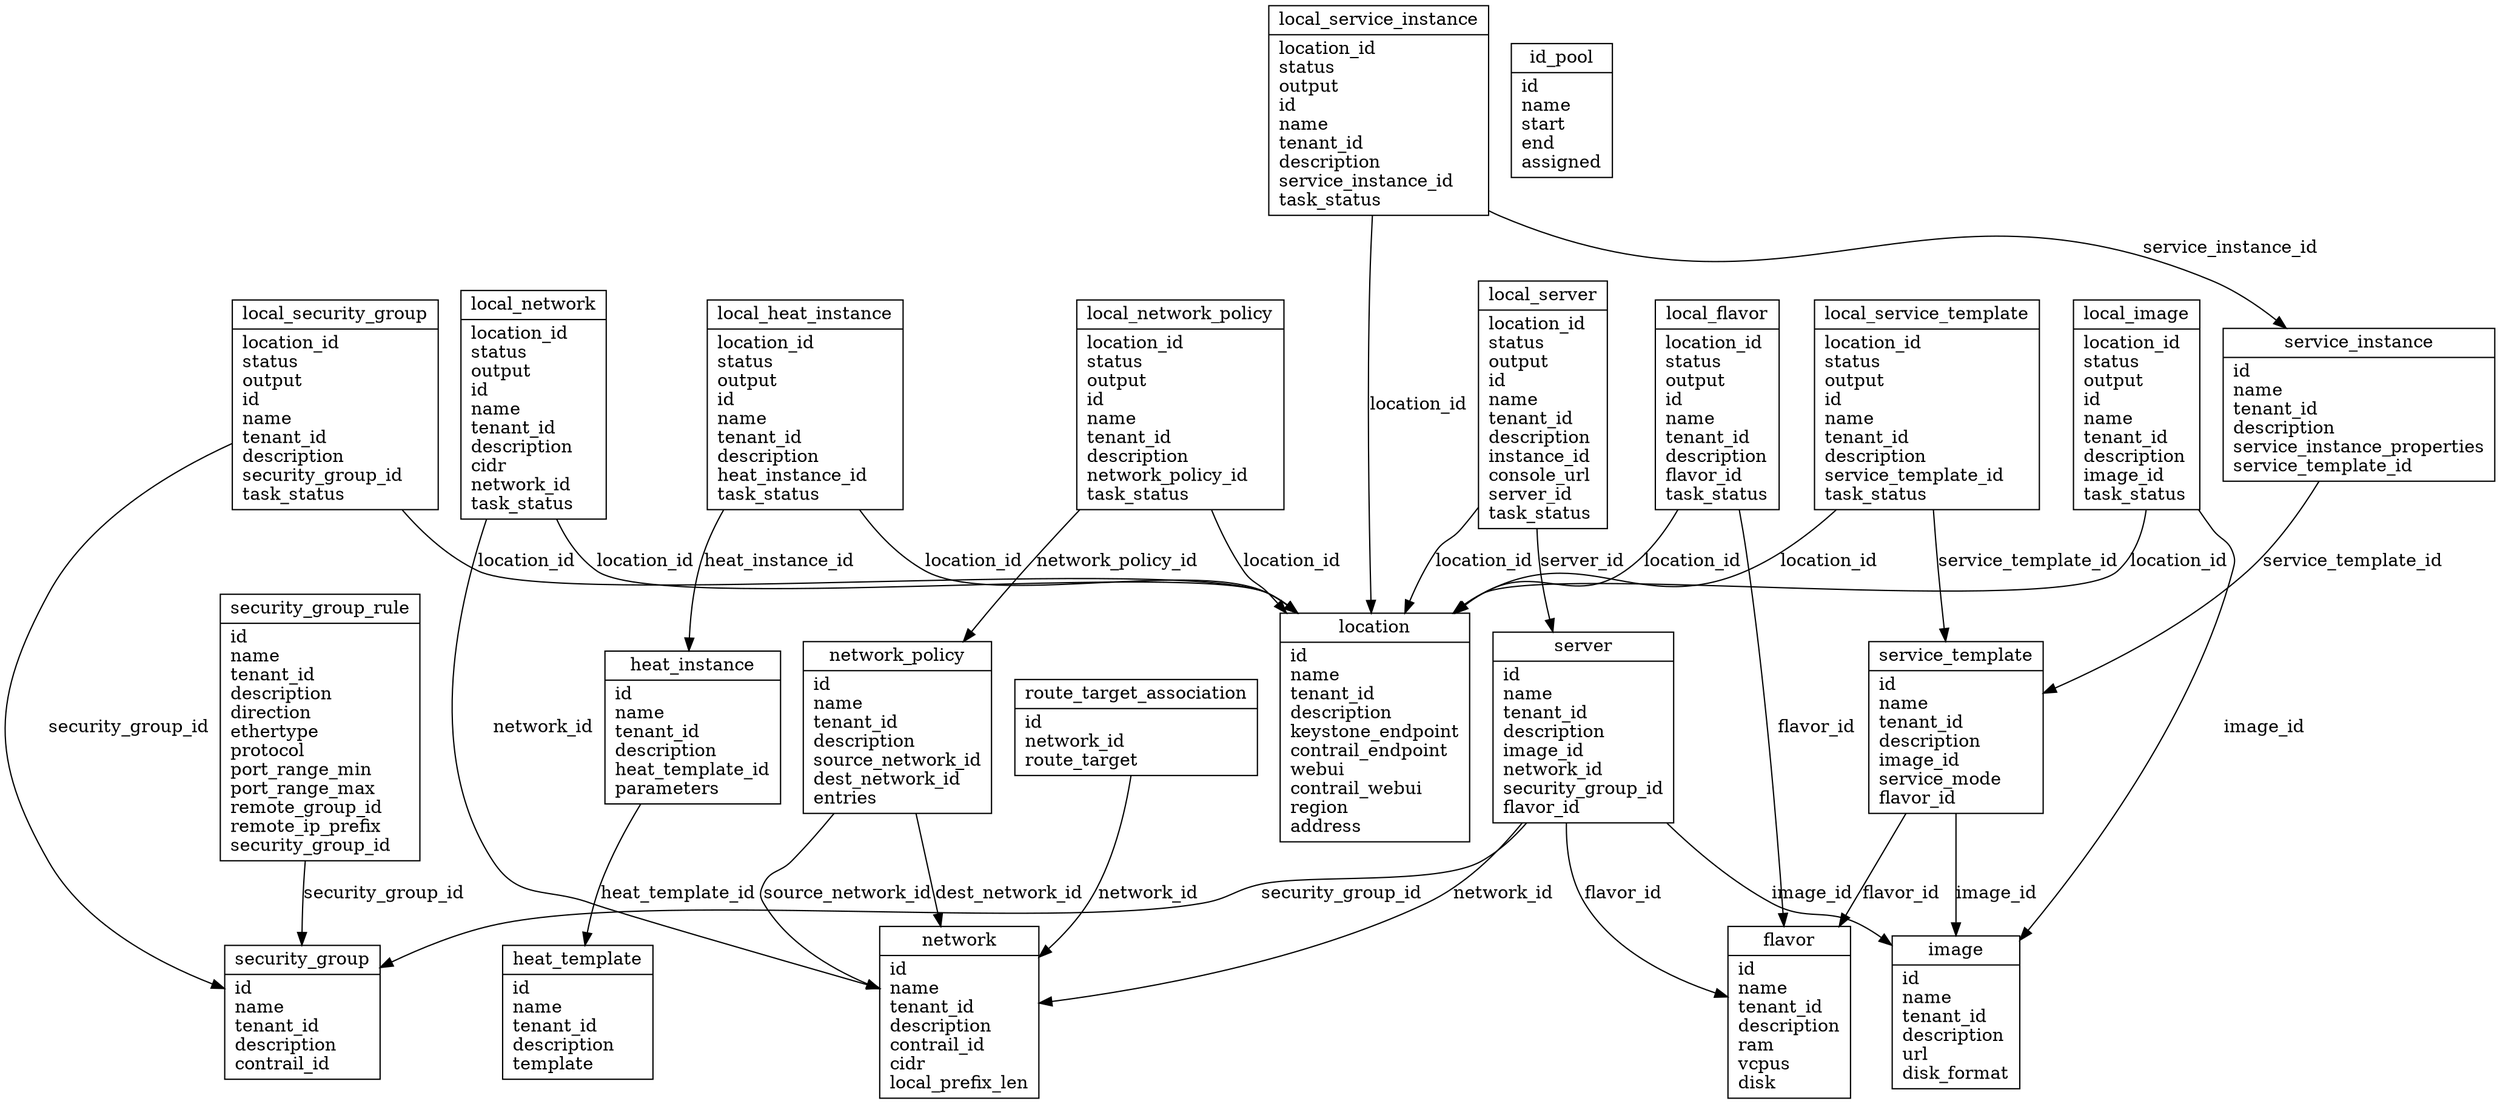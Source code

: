 digraph schemas {

  location [ label = "{ location | id\lname\ltenant_id\ldescription\lkeystone_endpoint\lcontrail_endpoint\lwebui\lcontrail_webui\lregion\laddress\l }", shape = "record"];
  

  heat_template [ label = "{ heat_template | id\lname\ltenant_id\ldescription\ltemplate\l }", shape = "record"];
  

  heat_instance [ label = "{ heat_instance | id\lname\ltenant_id\ldescription\lheat_template_id\lparameters\l }", shape = "record"];
  
  heat_instance -> heat_template [ label = "heat_template_id"];
  

  local_heat_instance [ label = "{ local_heat_instance | location_id\lstatus\loutput\lid\lname\ltenant_id\ldescription\lheat_instance_id\ltask_status\l }", shape = "record"];
  
  local_heat_instance -> location [ label = "location_id"];
  
  local_heat_instance -> heat_instance [ label = "heat_instance_id"];
  

  image [ label = "{ image | id\lname\ltenant_id\ldescription\lurl\ldisk_format\l }", shape = "record"];
  

  flavor [ label = "{ flavor | id\lname\ltenant_id\ldescription\lram\lvcpus\ldisk\l }", shape = "record"];
  

  service_template [ label = "{ service_template | id\lname\ltenant_id\ldescription\limage_id\lservice_mode\lflavor_id\l }", shape = "record"];
  
  service_template -> image [ label = "image_id"];
  
  service_template -> flavor [ label = "flavor_id"];
  

  service_instance [ label = "{ service_instance | id\lname\ltenant_id\ldescription\lservice_instance_properties\lservice_template_id\l }", shape = "record"];
  
  service_instance -> service_template [ label = "service_template_id"];
  

  local_service_instance [ label = "{ local_service_instance | location_id\lstatus\loutput\lid\lname\ltenant_id\ldescription\lservice_instance_id\ltask_status\l }", shape = "record"];
  
  local_service_instance -> location [ label = "location_id"];
  
  local_service_instance -> service_instance [ label = "service_instance_id"];
  

  local_service_template [ label = "{ local_service_template | location_id\lstatus\loutput\lid\lname\ltenant_id\ldescription\lservice_template_id\ltask_status\l }", shape = "record"];
  
  local_service_template -> location [ label = "location_id"];
  
  local_service_template -> service_template [ label = "service_template_id"];
  

  security_group [ label = "{ security_group | id\lname\ltenant_id\ldescription\lcontrail_id\l }", shape = "record"];
  

  security_group_rule [ label = "{ security_group_rule | id\lname\ltenant_id\ldescription\ldirection\lethertype\lprotocol\lport_range_min\lport_range_max\lremote_group_id\lremote_ip_prefix\lsecurity_group_id\l }", shape = "record"];
  
  security_group_rule -> security_group [ label = "security_group_id"];
  

  local_security_group [ label = "{ local_security_group | location_id\lstatus\loutput\lid\lname\ltenant_id\ldescription\lsecurity_group_id\ltask_status\l }", shape = "record"];
  
  local_security_group -> location [ label = "location_id"];
  
  local_security_group -> security_group [ label = "security_group_id"];
  

  network [ label = "{ network | id\lname\ltenant_id\ldescription\lcontrail_id\lcidr\llocal_prefix_len\l }", shape = "record"];
  

  network_policy [ label = "{ network_policy | id\lname\ltenant_id\ldescription\lsource_network_id\ldest_network_id\lentries\l }", shape = "record"];
  
  network_policy -> network [ label = "source_network_id"];
  
  network_policy -> network [ label = "dest_network_id"];
  

  local_network_policy [ label = "{ local_network_policy | location_id\lstatus\loutput\lid\lname\ltenant_id\ldescription\lnetwork_policy_id\ltask_status\l }", shape = "record"];
  
  local_network_policy -> location [ label = "location_id"];
  
  local_network_policy -> network_policy [ label = "network_policy_id"];
  

  server [ label = "{ server | id\lname\ltenant_id\ldescription\limage_id\lnetwork_id\lsecurity_group_id\lflavor_id\l }", shape = "record"];
  
  server -> image [ label = "image_id"];
  
  server -> network [ label = "network_id"];
  
  server -> security_group [ label = "security_group_id"];
  
  server -> flavor [ label = "flavor_id"];
  

  local_server [ label = "{ local_server | location_id\lstatus\loutput\lid\lname\ltenant_id\ldescription\linstance_id\lconsole_url\lserver_id\ltask_status\l }", shape = "record"];
  
  local_server -> location [ label = "location_id"];
  
  local_server -> server [ label = "server_id"];
  

  local_flavor [ label = "{ local_flavor | location_id\lstatus\loutput\lid\lname\ltenant_id\ldescription\lflavor_id\ltask_status\l }", shape = "record"];
  
  local_flavor -> location [ label = "location_id"];
  
  local_flavor -> flavor [ label = "flavor_id"];
  

  local_image [ label = "{ local_image | location_id\lstatus\loutput\lid\lname\ltenant_id\ldescription\limage_id\ltask_status\l }", shape = "record"];
  
  local_image -> location [ label = "location_id"];
  
  local_image -> image [ label = "image_id"];
  

  local_network [ label = "{ local_network | location_id\lstatus\loutput\lid\lname\ltenant_id\ldescription\lcidr\lnetwork_id\ltask_status\l }", shape = "record"];
  
  local_network -> location [ label = "location_id"];
  
  local_network -> network [ label = "network_id"];
  

  id_pool [ label = "{ id_pool | id\lname\lstart\lend\lassigned\l }", shape = "record"];
  

  route_target_association [ label = "{ route_target_association | id\lnetwork_id\lroute_target\l }", shape = "record"];
  
  route_target_association -> network [ label = "network_id"];
  

}
